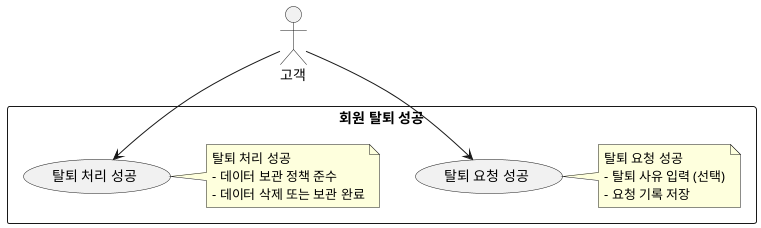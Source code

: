 @startuml
actor "고객" as Customer

rectangle "회원 탈퇴 성공" {
  usecase "탈퇴 요청 성공" as UC3_1_success
  note right
  탈퇴 요청 성공
  - 탈퇴 사유 입력 (선택)
  - 요청 기록 저장
  end note

  usecase "탈퇴 처리 성공" as UC3_2_success
  note right
  탈퇴 처리 성공
  - 데이터 보관 정책 준수
  - 데이터 삭제 또는 보관 완료
  end note
}

Customer --> UC3_1_success
Customer --> UC3_2_success
@enduml

